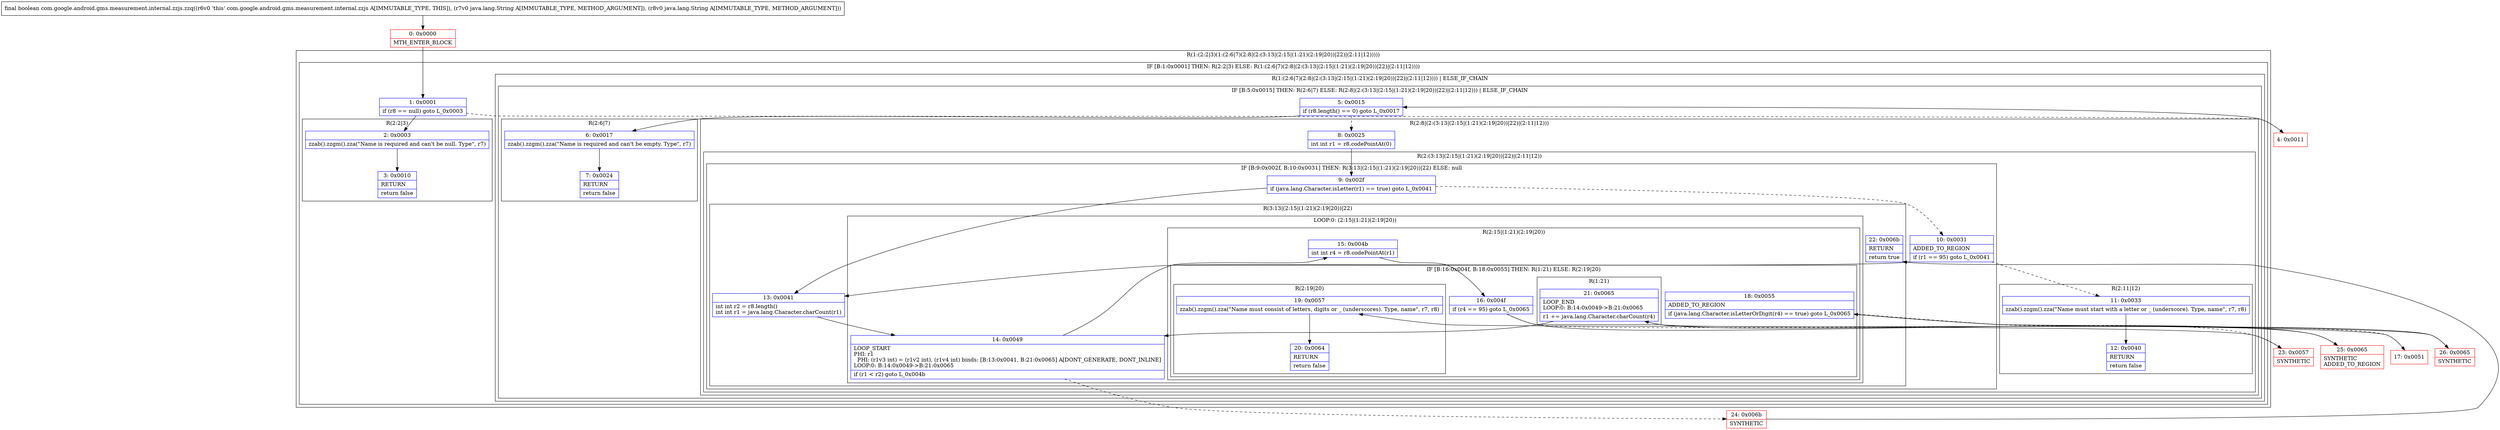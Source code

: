 digraph "CFG forcom.google.android.gms.measurement.internal.zzjs.zzq(Ljava\/lang\/String;Ljava\/lang\/String;)Z" {
subgraph cluster_Region_705771313 {
label = "R(1:(2:2|3)(1:(2:6|7)(2:8|(2:(3:13|(2:15|(1:21)(2:19|20))|22)|(2:11|12)))))";
node [shape=record,color=blue];
subgraph cluster_IfRegion_1057363955 {
label = "IF [B:1:0x0001] THEN: R(2:2|3) ELSE: R(1:(2:6|7)(2:8|(2:(3:13|(2:15|(1:21)(2:19|20))|22)|(2:11|12))))";
node [shape=record,color=blue];
Node_1 [shape=record,label="{1\:\ 0x0001|if (r8 == null) goto L_0x0003\l}"];
subgraph cluster_Region_568126376 {
label = "R(2:2|3)";
node [shape=record,color=blue];
Node_2 [shape=record,label="{2\:\ 0x0003|zzab().zzgm().zza(\"Name is required and can't be null. Type\", r7)\l}"];
Node_3 [shape=record,label="{3\:\ 0x0010|RETURN\l|return false\l}"];
}
subgraph cluster_Region_1894275188 {
label = "R(1:(2:6|7)(2:8|(2:(3:13|(2:15|(1:21)(2:19|20))|22)|(2:11|12)))) | ELSE_IF_CHAIN\l";
node [shape=record,color=blue];
subgraph cluster_IfRegion_1399017959 {
label = "IF [B:5:0x0015] THEN: R(2:6|7) ELSE: R(2:8|(2:(3:13|(2:15|(1:21)(2:19|20))|22)|(2:11|12))) | ELSE_IF_CHAIN\l";
node [shape=record,color=blue];
Node_5 [shape=record,label="{5\:\ 0x0015|if (r8.length() == 0) goto L_0x0017\l}"];
subgraph cluster_Region_1557495287 {
label = "R(2:6|7)";
node [shape=record,color=blue];
Node_6 [shape=record,label="{6\:\ 0x0017|zzab().zzgm().zza(\"Name is required and can't be empty. Type\", r7)\l}"];
Node_7 [shape=record,label="{7\:\ 0x0024|RETURN\l|return false\l}"];
}
subgraph cluster_Region_1893186685 {
label = "R(2:8|(2:(3:13|(2:15|(1:21)(2:19|20))|22)|(2:11|12)))";
node [shape=record,color=blue];
Node_8 [shape=record,label="{8\:\ 0x0025|int int r1 = r8.codePointAt(0)\l}"];
subgraph cluster_Region_445795438 {
label = "R(2:(3:13|(2:15|(1:21)(2:19|20))|22)|(2:11|12))";
node [shape=record,color=blue];
subgraph cluster_IfRegion_236056594 {
label = "IF [B:9:0x002f, B:10:0x0031] THEN: R(3:13|(2:15|(1:21)(2:19|20))|22) ELSE: null";
node [shape=record,color=blue];
Node_9 [shape=record,label="{9\:\ 0x002f|if (java.lang.Character.isLetter(r1) == true) goto L_0x0041\l}"];
Node_10 [shape=record,label="{10\:\ 0x0031|ADDED_TO_REGION\l|if (r1 == 95) goto L_0x0041\l}"];
subgraph cluster_Region_1962775159 {
label = "R(3:13|(2:15|(1:21)(2:19|20))|22)";
node [shape=record,color=blue];
Node_13 [shape=record,label="{13\:\ 0x0041|int int r2 = r8.length()\lint int r1 = java.lang.Character.charCount(r1)\l}"];
subgraph cluster_LoopRegion_1833495556 {
label = "LOOP:0: (2:15|(1:21)(2:19|20))";
node [shape=record,color=blue];
Node_14 [shape=record,label="{14\:\ 0x0049|LOOP_START\lPHI: r1 \l  PHI: (r1v3 int) = (r1v2 int), (r1v4 int) binds: [B:13:0x0041, B:21:0x0065] A[DONT_GENERATE, DONT_INLINE]\lLOOP:0: B:14:0x0049\-\>B:21:0x0065\l|if (r1 \< r2) goto L_0x004b\l}"];
subgraph cluster_Region_564225248 {
label = "R(2:15|(1:21)(2:19|20))";
node [shape=record,color=blue];
Node_15 [shape=record,label="{15\:\ 0x004b|int int r4 = r8.codePointAt(r1)\l}"];
subgraph cluster_IfRegion_970400905 {
label = "IF [B:16:0x004f, B:18:0x0055] THEN: R(1:21) ELSE: R(2:19|20)";
node [shape=record,color=blue];
Node_16 [shape=record,label="{16\:\ 0x004f|if (r4 == 95) goto L_0x0065\l}"];
Node_18 [shape=record,label="{18\:\ 0x0055|ADDED_TO_REGION\l|if (java.lang.Character.isLetterOrDigit(r4) == true) goto L_0x0065\l}"];
subgraph cluster_Region_548503940 {
label = "R(1:21)";
node [shape=record,color=blue];
Node_21 [shape=record,label="{21\:\ 0x0065|LOOP_END\lLOOP:0: B:14:0x0049\-\>B:21:0x0065\l|r1 += java.lang.Character.charCount(r4)\l}"];
}
subgraph cluster_Region_671849648 {
label = "R(2:19|20)";
node [shape=record,color=blue];
Node_19 [shape=record,label="{19\:\ 0x0057|zzab().zzgm().zza(\"Name must consist of letters, digits or _ (underscores). Type, name\", r7, r8)\l}"];
Node_20 [shape=record,label="{20\:\ 0x0064|RETURN\l|return false\l}"];
}
}
}
}
Node_22 [shape=record,label="{22\:\ 0x006b|RETURN\l|return true\l}"];
}
}
subgraph cluster_Region_1630407743 {
label = "R(2:11|12)";
node [shape=record,color=blue];
Node_11 [shape=record,label="{11\:\ 0x0033|zzab().zzgm().zza(\"Name must start with a letter or _ (underscore). Type, name\", r7, r8)\l}"];
Node_12 [shape=record,label="{12\:\ 0x0040|RETURN\l|return false\l}"];
}
}
}
}
}
}
}
Node_0 [shape=record,color=red,label="{0\:\ 0x0000|MTH_ENTER_BLOCK\l}"];
Node_4 [shape=record,color=red,label="{4\:\ 0x0011}"];
Node_17 [shape=record,color=red,label="{17\:\ 0x0051}"];
Node_23 [shape=record,color=red,label="{23\:\ 0x0057|SYNTHETIC\l}"];
Node_24 [shape=record,color=red,label="{24\:\ 0x006b|SYNTHETIC\l}"];
Node_25 [shape=record,color=red,label="{25\:\ 0x0065|SYNTHETIC\lADDED_TO_REGION\l}"];
Node_26 [shape=record,color=red,label="{26\:\ 0x0065|SYNTHETIC\l}"];
MethodNode[shape=record,label="{final boolean com.google.android.gms.measurement.internal.zzjs.zzq((r6v0 'this' com.google.android.gms.measurement.internal.zzjs A[IMMUTABLE_TYPE, THIS]), (r7v0 java.lang.String A[IMMUTABLE_TYPE, METHOD_ARGUMENT]), (r8v0 java.lang.String A[IMMUTABLE_TYPE, METHOD_ARGUMENT])) }"];
MethodNode -> Node_0;
Node_1 -> Node_2;
Node_1 -> Node_4[style=dashed];
Node_2 -> Node_3;
Node_5 -> Node_6;
Node_5 -> Node_8[style=dashed];
Node_6 -> Node_7;
Node_8 -> Node_9;
Node_9 -> Node_10[style=dashed];
Node_9 -> Node_13;
Node_10 -> Node_11[style=dashed];
Node_10 -> Node_13;
Node_13 -> Node_14;
Node_14 -> Node_15;
Node_14 -> Node_24[style=dashed];
Node_15 -> Node_16;
Node_16 -> Node_17[style=dashed];
Node_16 -> Node_25;
Node_18 -> Node_23[style=dashed];
Node_18 -> Node_26;
Node_21 -> Node_14;
Node_19 -> Node_20;
Node_11 -> Node_12;
Node_0 -> Node_1;
Node_4 -> Node_5;
Node_17 -> Node_18;
Node_23 -> Node_19;
Node_24 -> Node_22;
Node_25 -> Node_21;
Node_26 -> Node_21;
}

